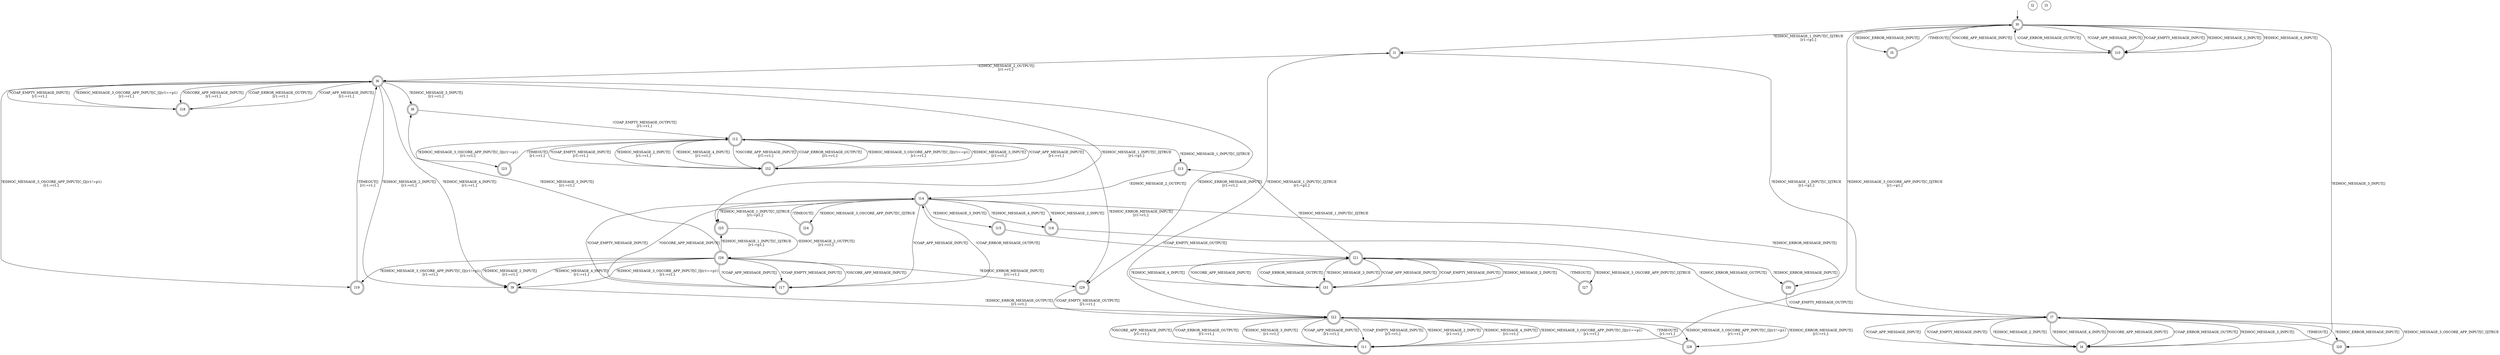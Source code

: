 digraph RA {
"" [shape=none,label=<>]
"l0" [shape=doublecircle]
"l1" [shape=doublecircle]
"l2" [shape=circle]
"l3" [shape=circle]
"l4" [shape=doublecircle]
"l5" [shape=doublecircle]
"l6" [shape=doublecircle]
"l7" [shape=doublecircle]
"l8" [shape=doublecircle]
"l9" [shape=doublecircle]
"l10" [shape=doublecircle]
"l11" [shape=doublecircle]
"l12" [shape=doublecircle]
"l13" [shape=doublecircle]
"l14" [shape=doublecircle]
"l15" [shape=doublecircle]
"l16" [shape=doublecircle]
"l17" [shape=doublecircle]
"l18" [shape=doublecircle]
"l19" [shape=doublecircle]
"l20" [shape=doublecircle]
"l21" [shape=doublecircle]
"l22" [shape=doublecircle]
"l23" [shape=doublecircle]
"l24" [shape=doublecircle]
"l25" [shape=doublecircle]
"l26" [shape=doublecircle]
"l27" [shape=doublecircle]
"l28" [shape=doublecircle]
"l29" [shape=doublecircle]
"l30" [shape=doublecircle]
"l31" [shape=doublecircle]
"l32" [shape=doublecircle]
"" -> "l0"
"l0" -> "l1" [label=<?EDHOC_MESSAGE_1_INPUT[C_I]|TRUE<BR />[r1:=p1,]>]
"l0" -> "l4" [label=<?EDHOC_MESSAGE_3_INPUT[]>]
"l0" -> "l5" [label=<?EDHOC_ERROR_MESSAGE_INPUT[]>]
"l0" -> "l10" [label=<?COAP_APP_MESSAGE_INPUT[]>]
"l0" -> "l10" [label=<?COAP_EMPTY_MESSAGE_INPUT[]>]
"l0" -> "l10" [label=<?EDHOC_MESSAGE_2_INPUT[]>]
"l0" -> "l10" [label=<?EDHOC_MESSAGE_4_INPUT[]>]
"l0" -> "l10" [label=<?OSCORE_APP_MESSAGE_INPUT[]>]
"l0" -> "l11" [label=<?EDHOC_MESSAGE_3_OSCORE_APP_INPUT[C_I]|TRUE<BR />[r1:=p1,]>]
"l1" -> "l6" [label=<!EDHOC_MESSAGE_2_OUTPUT[]<BR />[r1:=r1,]>]
"l4" -> "l7" [label=<!COAP_ERROR_MESSAGE_OUTPUT[]>]
"l5" -> "l0" [label=<!TIMEOUT[]>]
"l6" -> "l8" [label=<?EDHOC_MESSAGE_3_INPUT[]<BR />[r1:=r1,]>]
"l6" -> "l9" [label=<?EDHOC_MESSAGE_2_INPUT[]<BR />[r1:=r1,]>]
"l6" -> "l9" [label=<?EDHOC_MESSAGE_4_INPUT[]<BR />[r1:=r1,]>]
"l6" -> "l18" [label=<?COAP_APP_MESSAGE_INPUT[]<BR />[r1:=r1,]>]
"l6" -> "l18" [label=<?COAP_EMPTY_MESSAGE_INPUT[]<BR />[r1:=r1,]>]
"l6" -> "l18" [label=<?EDHOC_MESSAGE_3_OSCORE_APP_INPUT[C_I]|(r1==p1)<BR />[r1:=r1,]>]
"l6" -> "l19" [label=<?EDHOC_MESSAGE_3_OSCORE_APP_INPUT[C_I]|(r1!=p1)<BR />[r1:=r1,]>]
"l6" -> "l18" [label=<?OSCORE_APP_MESSAGE_INPUT[]<BR />[r1:=r1,]>]
"l6" -> "l25" [label=<?EDHOC_MESSAGE_1_INPUT[C_I]|TRUE<BR />[r1:=p1,]>]
"l6" -> "l29" [label=<?EDHOC_ERROR_MESSAGE_INPUT[]<BR />[r1:=r1,]>]
"l7" -> "l1" [label=<?EDHOC_MESSAGE_1_INPUT[C_I]|TRUE<BR />[r1:=p1,]>]
"l7" -> "l4" [label=<?EDHOC_MESSAGE_3_INPUT[]>]
"l7" -> "l4" [label=<?COAP_APP_MESSAGE_INPUT[]>]
"l7" -> "l4" [label=<?COAP_EMPTY_MESSAGE_INPUT[]>]
"l7" -> "l4" [label=<?EDHOC_MESSAGE_2_INPUT[]>]
"l7" -> "l4" [label=<?EDHOC_MESSAGE_4_INPUT[]>]
"l7" -> "l4" [label=<?OSCORE_APP_MESSAGE_INPUT[]>]
"l7" -> "l20" [label=<?EDHOC_ERROR_MESSAGE_INPUT[]>]
"l7" -> "l20" [label=<?EDHOC_MESSAGE_3_OSCORE_APP_INPUT[C_I]|TRUE>]
"l8" -> "l12" [label=<!COAP_EMPTY_MESSAGE_OUTPUT[]<BR />[r1:=r1,]>]
"l9" -> "l22" [label=<!EDHOC_ERROR_MESSAGE_OUTPUT[]<BR />[r1:=r1,]>]
"l10" -> "l0" [label=<!COAP_ERROR_MESSAGE_OUTPUT[]>]
"l11" -> "l22" [label=<!COAP_ERROR_MESSAGE_OUTPUT[]<BR />[r1:=r1,]>]
"l12" -> "l13" [label=<?EDHOC_MESSAGE_1_INPUT[C_I]|TRUE>]
"l12" -> "l23" [label=<?EDHOC_MESSAGE_3_OSCORE_APP_INPUT[C_I]|(r1!=p1)<BR />[r1:=r1,]>]
"l12" -> "l32" [label=<?EDHOC_MESSAGE_3_OSCORE_APP_INPUT[C_I]|(r1==p1)<BR />[r1:=r1,]>]
"l12" -> "l29" [label=<?EDHOC_ERROR_MESSAGE_INPUT[]<BR />[r1:=r1,]>]
"l12" -> "l32" [label=<?EDHOC_MESSAGE_3_INPUT[]<BR />[r1:=r1,]>]
"l12" -> "l32" [label=<?COAP_APP_MESSAGE_INPUT[]<BR />[r1:=r1,]>]
"l12" -> "l32" [label=<?COAP_EMPTY_MESSAGE_INPUT[]<BR />[r1:=r1,]>]
"l12" -> "l32" [label=<?EDHOC_MESSAGE_2_INPUT[]<BR />[r1:=r1,]>]
"l12" -> "l32" [label=<?EDHOC_MESSAGE_4_INPUT[]<BR />[r1:=r1,]>]
"l12" -> "l32" [label=<?OSCORE_APP_MESSAGE_INPUT[]<BR />[r1:=r1,]>]
"l13" -> "l14" [label=<!EDHOC_MESSAGE_2_OUTPUT[]>]
"l14" -> "l15" [label=<?EDHOC_MESSAGE_3_INPUT[]>]
"l14" -> "l16" [label=<?EDHOC_MESSAGE_2_INPUT[]>]
"l14" -> "l16" [label=<?EDHOC_MESSAGE_4_INPUT[]>]
"l14" -> "l17" [label=<?COAP_APP_MESSAGE_INPUT[]>]
"l14" -> "l17" [label=<?COAP_EMPTY_MESSAGE_INPUT[]>]
"l14" -> "l17" [label=<?OSCORE_APP_MESSAGE_INPUT[]>]
"l14" -> "l24" [label=<?EDHOC_MESSAGE_3_OSCORE_APP_INPUT[C_I]|TRUE>]
"l14" -> "l25" [label=<?EDHOC_MESSAGE_1_INPUT[C_I]|TRUE<BR />[r1:=p1,]>]
"l14" -> "l30" [label=<?EDHOC_ERROR_MESSAGE_INPUT[]>]
"l15" -> "l21" [label=<!COAP_EMPTY_MESSAGE_OUTPUT[]>]
"l16" -> "l7" [label=<!EDHOC_ERROR_MESSAGE_OUTPUT[]>]
"l17" -> "l14" [label=<!COAP_ERROR_MESSAGE_OUTPUT[]>]
"l18" -> "l6" [label=<!COAP_ERROR_MESSAGE_OUTPUT[]<BR />[r1:=r1,]>]
"l19" -> "l6" [label=<!TIMEOUT[]<BR />[r1:=r1,]>]
"l20" -> "l7" [label=<!TIMEOUT[]>]
"l21" -> "l13" [label=<?EDHOC_MESSAGE_1_INPUT[C_I]|TRUE>]
"l21" -> "l27" [label=<?EDHOC_MESSAGE_3_OSCORE_APP_INPUT[C_I]|TRUE>]
"l21" -> "l30" [label=<?EDHOC_ERROR_MESSAGE_INPUT[]>]
"l21" -> "l31" [label=<?EDHOC_MESSAGE_3_INPUT[]>]
"l21" -> "l31" [label=<?COAP_APP_MESSAGE_INPUT[]>]
"l21" -> "l31" [label=<?COAP_EMPTY_MESSAGE_INPUT[]>]
"l21" -> "l31" [label=<?EDHOC_MESSAGE_2_INPUT[]>]
"l21" -> "l31" [label=<?EDHOC_MESSAGE_4_INPUT[]>]
"l21" -> "l31" [label=<?OSCORE_APP_MESSAGE_INPUT[]>]
"l22" -> "l1" [label=<?EDHOC_MESSAGE_1_INPUT[C_I]|TRUE<BR />[r1:=p1,]>]
"l22" -> "l11" [label=<?EDHOC_MESSAGE_3_INPUT[]<BR />[r1:=r1,]>]
"l22" -> "l11" [label=<?COAP_APP_MESSAGE_INPUT[]<BR />[r1:=r1,]>]
"l22" -> "l11" [label=<?COAP_EMPTY_MESSAGE_INPUT[]<BR />[r1:=r1,]>]
"l22" -> "l11" [label=<?EDHOC_MESSAGE_2_INPUT[]<BR />[r1:=r1,]>]
"l22" -> "l11" [label=<?EDHOC_MESSAGE_4_INPUT[]<BR />[r1:=r1,]>]
"l22" -> "l11" [label=<?EDHOC_MESSAGE_3_OSCORE_APP_INPUT[C_I]|(r1==p1)<BR />[r1:=r1,]>]
"l22" -> "l28" [label=<?EDHOC_MESSAGE_3_OSCORE_APP_INPUT[C_I]|(r1!=p1)<BR />[r1:=r1,]>]
"l22" -> "l11" [label=<?OSCORE_APP_MESSAGE_INPUT[]<BR />[r1:=r1,]>]
"l22" -> "l28" [label=<?EDHOC_ERROR_MESSAGE_INPUT[]<BR />[r1:=r1,]>]
"l23" -> "l12" [label=<!TIMEOUT[]<BR />[r1:=r1,]>]
"l24" -> "l14" [label=<!TIMEOUT[]>]
"l25" -> "l26" [label=<!EDHOC_MESSAGE_2_OUTPUT[]<BR />[r1:=r1,]>]
"l26" -> "l8" [label=<?EDHOC_MESSAGE_3_INPUT[]<BR />[r1:=r1,]>]
"l26" -> "l9" [label=<?EDHOC_MESSAGE_2_INPUT[]<BR />[r1:=r1,]>]
"l26" -> "l9" [label=<?EDHOC_MESSAGE_4_INPUT[]<BR />[r1:=r1,]>]
"l26" -> "l9" [label=<?EDHOC_MESSAGE_3_OSCORE_APP_INPUT[C_I]|(r1==p1)<BR />[r1:=r1,]>]
"l26" -> "l19" [label=<?EDHOC_MESSAGE_3_OSCORE_APP_INPUT[C_I]|(r1!=p1)<BR />[r1:=r1,]>]
"l26" -> "l17" [label=<?COAP_APP_MESSAGE_INPUT[]>]
"l26" -> "l17" [label=<?COAP_EMPTY_MESSAGE_INPUT[]>]
"l26" -> "l17" [label=<?OSCORE_APP_MESSAGE_INPUT[]>]
"l26" -> "l25" [label=<?EDHOC_MESSAGE_1_INPUT[C_I]|TRUE<BR />[r1:=p1,]>]
"l26" -> "l29" [label=<?EDHOC_ERROR_MESSAGE_INPUT[]<BR />[r1:=r1,]>]
"l27" -> "l21" [label=<!TIMEOUT[]>]
"l28" -> "l22" [label=<!TIMEOUT[]<BR />[r1:=r1,]>]
"l29" -> "l22" [label=<!COAP_EMPTY_MESSAGE_OUTPUT[]<BR />[r1:=r1,]>]
"l30" -> "l7" [label=<!COAP_EMPTY_MESSAGE_OUTPUT[]>]
"l31" -> "l21" [label=<!COAP_ERROR_MESSAGE_OUTPUT[]>]
"l32" -> "l12" [label=<!COAP_ERROR_MESSAGE_OUTPUT[]<BR />[r1:=r1,]>]
}
